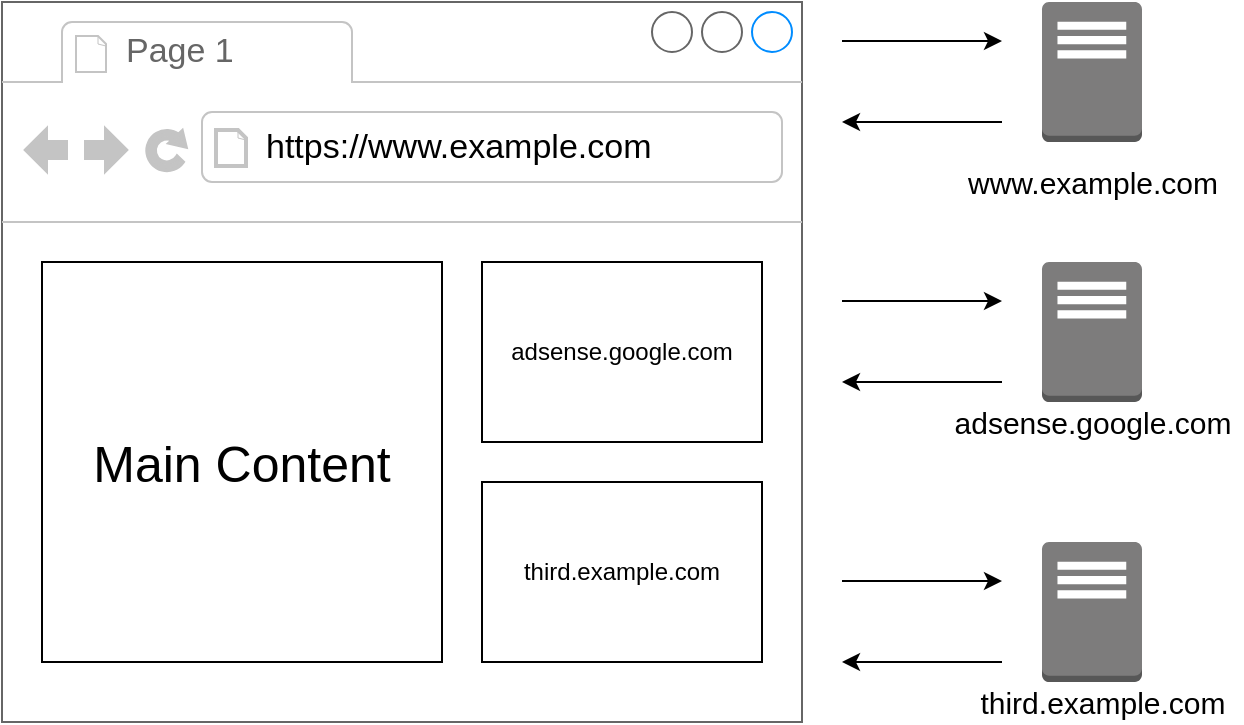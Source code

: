 <mxfile version="13.10.0" type="embed">
    <diagram id="4gCoNMxMPI19D0jyS9oM" name="Page-1">
        <mxGraphModel dx="732" dy="625" grid="1" gridSize="10" guides="1" tooltips="1" connect="1" arrows="1" fold="1" page="1" pageScale="1" pageWidth="827" pageHeight="1169" math="0" shadow="0">
            <root>
                <mxCell id="0"/>
                <mxCell id="1" parent="0"/>
                <mxCell id="3" value="" style="strokeWidth=1;shadow=0;dashed=0;align=center;html=1;shape=mxgraph.mockup.containers.browserWindow;rSize=0;strokeColor=#666666;strokeColor2=#008cff;strokeColor3=#c4c4c4;mainText=,;recursiveResize=0;" vertex="1" parent="1">
                    <mxGeometry x="40" y="40" width="400" height="360" as="geometry"/>
                </mxCell>
                <mxCell id="4" value="Page 1" style="strokeWidth=1;shadow=0;dashed=0;align=center;html=1;shape=mxgraph.mockup.containers.anchor;fontSize=17;fontColor=#666666;align=left;" vertex="1" parent="3">
                    <mxGeometry x="60" y="12" width="110" height="26" as="geometry"/>
                </mxCell>
                <mxCell id="5" value="https://www.example.com" style="strokeWidth=1;shadow=0;dashed=0;align=center;html=1;shape=mxgraph.mockup.containers.anchor;rSize=0;fontSize=17;align=left;fontColor=#000000;" vertex="1" parent="3">
                    <mxGeometry x="130" y="60" width="250" height="26" as="geometry"/>
                </mxCell>
                <mxCell id="6" value="Main Content" style="whiteSpace=wrap;html=1;aspect=fixed;fontSize=25;" vertex="1" parent="3">
                    <mxGeometry x="20" y="130" width="200" height="200" as="geometry"/>
                </mxCell>
                <mxCell id="7" value="adsense.google.com" style="rounded=0;whiteSpace=wrap;html=1;" vertex="1" parent="3">
                    <mxGeometry x="240" y="130" width="140" height="90" as="geometry"/>
                </mxCell>
                <mxCell id="8" value="third.example.com" style="rounded=0;whiteSpace=wrap;html=1;" vertex="1" parent="3">
                    <mxGeometry x="240" y="240" width="140" height="90" as="geometry"/>
                </mxCell>
                <mxCell id="9" value="" style="outlineConnect=0;dashed=0;verticalLabelPosition=bottom;verticalAlign=top;align=center;html=1;shape=mxgraph.aws3.traditional_server;fillColor=#7D7C7C;gradientColor=none;fontSize=25;" vertex="1" parent="1">
                    <mxGeometry x="560" y="40" width="50" height="70" as="geometry"/>
                </mxCell>
                <mxCell id="10" value="" style="outlineConnect=0;dashed=0;verticalLabelPosition=bottom;verticalAlign=top;align=center;html=1;shape=mxgraph.aws3.traditional_server;fillColor=#7D7C7C;gradientColor=none;fontSize=25;" vertex="1" parent="1">
                    <mxGeometry x="560" y="170" width="50" height="70" as="geometry"/>
                </mxCell>
                <mxCell id="11" value="" style="outlineConnect=0;dashed=0;verticalLabelPosition=bottom;verticalAlign=top;align=center;html=1;shape=mxgraph.aws3.traditional_server;fillColor=#7D7C7C;gradientColor=none;fontSize=25;" vertex="1" parent="1">
                    <mxGeometry x="560" y="310" width="50" height="70" as="geometry"/>
                </mxCell>
                <mxCell id="12" value="www.example.com" style="text;html=1;align=center;verticalAlign=middle;resizable=0;points=[];autosize=1;fontSize=15;" vertex="1" parent="1">
                    <mxGeometry x="515" y="120" width="140" height="20" as="geometry"/>
                </mxCell>
                <mxCell id="13" value="adsense.google.com" style="text;html=1;align=center;verticalAlign=middle;resizable=0;points=[];autosize=1;fontSize=15;" vertex="1" parent="1">
                    <mxGeometry x="510" y="240" width="150" height="20" as="geometry"/>
                </mxCell>
                <mxCell id="14" value="third.example.com" style="text;html=1;align=center;verticalAlign=middle;resizable=0;points=[];autosize=1;fontSize=15;" vertex="1" parent="1">
                    <mxGeometry x="520" y="380" width="140" height="20" as="geometry"/>
                </mxCell>
                <mxCell id="17" value="" style="endArrow=classic;html=1;fontSize=15;fontColor=#FFFFFF;" edge="1" parent="1">
                    <mxGeometry width="50" height="50" relative="1" as="geometry">
                        <mxPoint x="460" y="59.5" as="sourcePoint"/>
                        <mxPoint x="540" y="59.5" as="targetPoint"/>
                    </mxGeometry>
                </mxCell>
                <mxCell id="18" value="" style="endArrow=classic;html=1;fontSize=15;fontColor=#FFFFFF;" edge="1" parent="1">
                    <mxGeometry width="50" height="50" relative="1" as="geometry">
                        <mxPoint x="540" y="100" as="sourcePoint"/>
                        <mxPoint x="460" y="100" as="targetPoint"/>
                    </mxGeometry>
                </mxCell>
                <mxCell id="22" value="" style="endArrow=classic;html=1;fontSize=15;fontColor=#FFFFFF;" edge="1" parent="1">
                    <mxGeometry width="50" height="50" relative="1" as="geometry">
                        <mxPoint x="460" y="189.5" as="sourcePoint"/>
                        <mxPoint x="540" y="189.5" as="targetPoint"/>
                    </mxGeometry>
                </mxCell>
                <mxCell id="23" value="" style="endArrow=classic;html=1;fontSize=15;fontColor=#FFFFFF;" edge="1" parent="1">
                    <mxGeometry width="50" height="50" relative="1" as="geometry">
                        <mxPoint x="540" y="230" as="sourcePoint"/>
                        <mxPoint x="460" y="230" as="targetPoint"/>
                    </mxGeometry>
                </mxCell>
                <mxCell id="26" value="" style="endArrow=classic;html=1;fontSize=15;fontColor=#FFFFFF;" edge="1" parent="1">
                    <mxGeometry width="50" height="50" relative="1" as="geometry">
                        <mxPoint x="460" y="329.5" as="sourcePoint"/>
                        <mxPoint x="540" y="329.5" as="targetPoint"/>
                    </mxGeometry>
                </mxCell>
                <mxCell id="27" value="" style="endArrow=classic;html=1;fontSize=15;fontColor=#FFFFFF;" edge="1" parent="1">
                    <mxGeometry width="50" height="50" relative="1" as="geometry">
                        <mxPoint x="540" y="370" as="sourcePoint"/>
                        <mxPoint x="460" y="370" as="targetPoint"/>
                    </mxGeometry>
                </mxCell>
                <mxCell id="28" value="Set-Cookie" style="text;html=1;align=center;verticalAlign=middle;resizable=0;points=[];autosize=1;fontSize=12;fontColor=#FFFFFF;" vertex="1" parent="1">
                    <mxGeometry x="465" y="350" width="70" height="20" as="geometry"/>
                </mxCell>
                <mxCell id="29" value="Set-Cookie" style="text;html=1;align=center;verticalAlign=middle;resizable=0;points=[];autosize=1;fontSize=12;fontColor=#FFFFFF;" vertex="1" parent="1">
                    <mxGeometry x="465" y="210" width="70" height="20" as="geometry"/>
                </mxCell>
                <mxCell id="30" value="Set-Cookie" style="text;html=1;align=center;verticalAlign=middle;resizable=0;points=[];autosize=1;fontSize=12;fontColor=#FFFFFF;" vertex="1" parent="1">
                    <mxGeometry x="465" y="80" width="70" height="20" as="geometry"/>
                </mxCell>
            </root>
        </mxGraphModel>
    </diagram>
</mxfile>